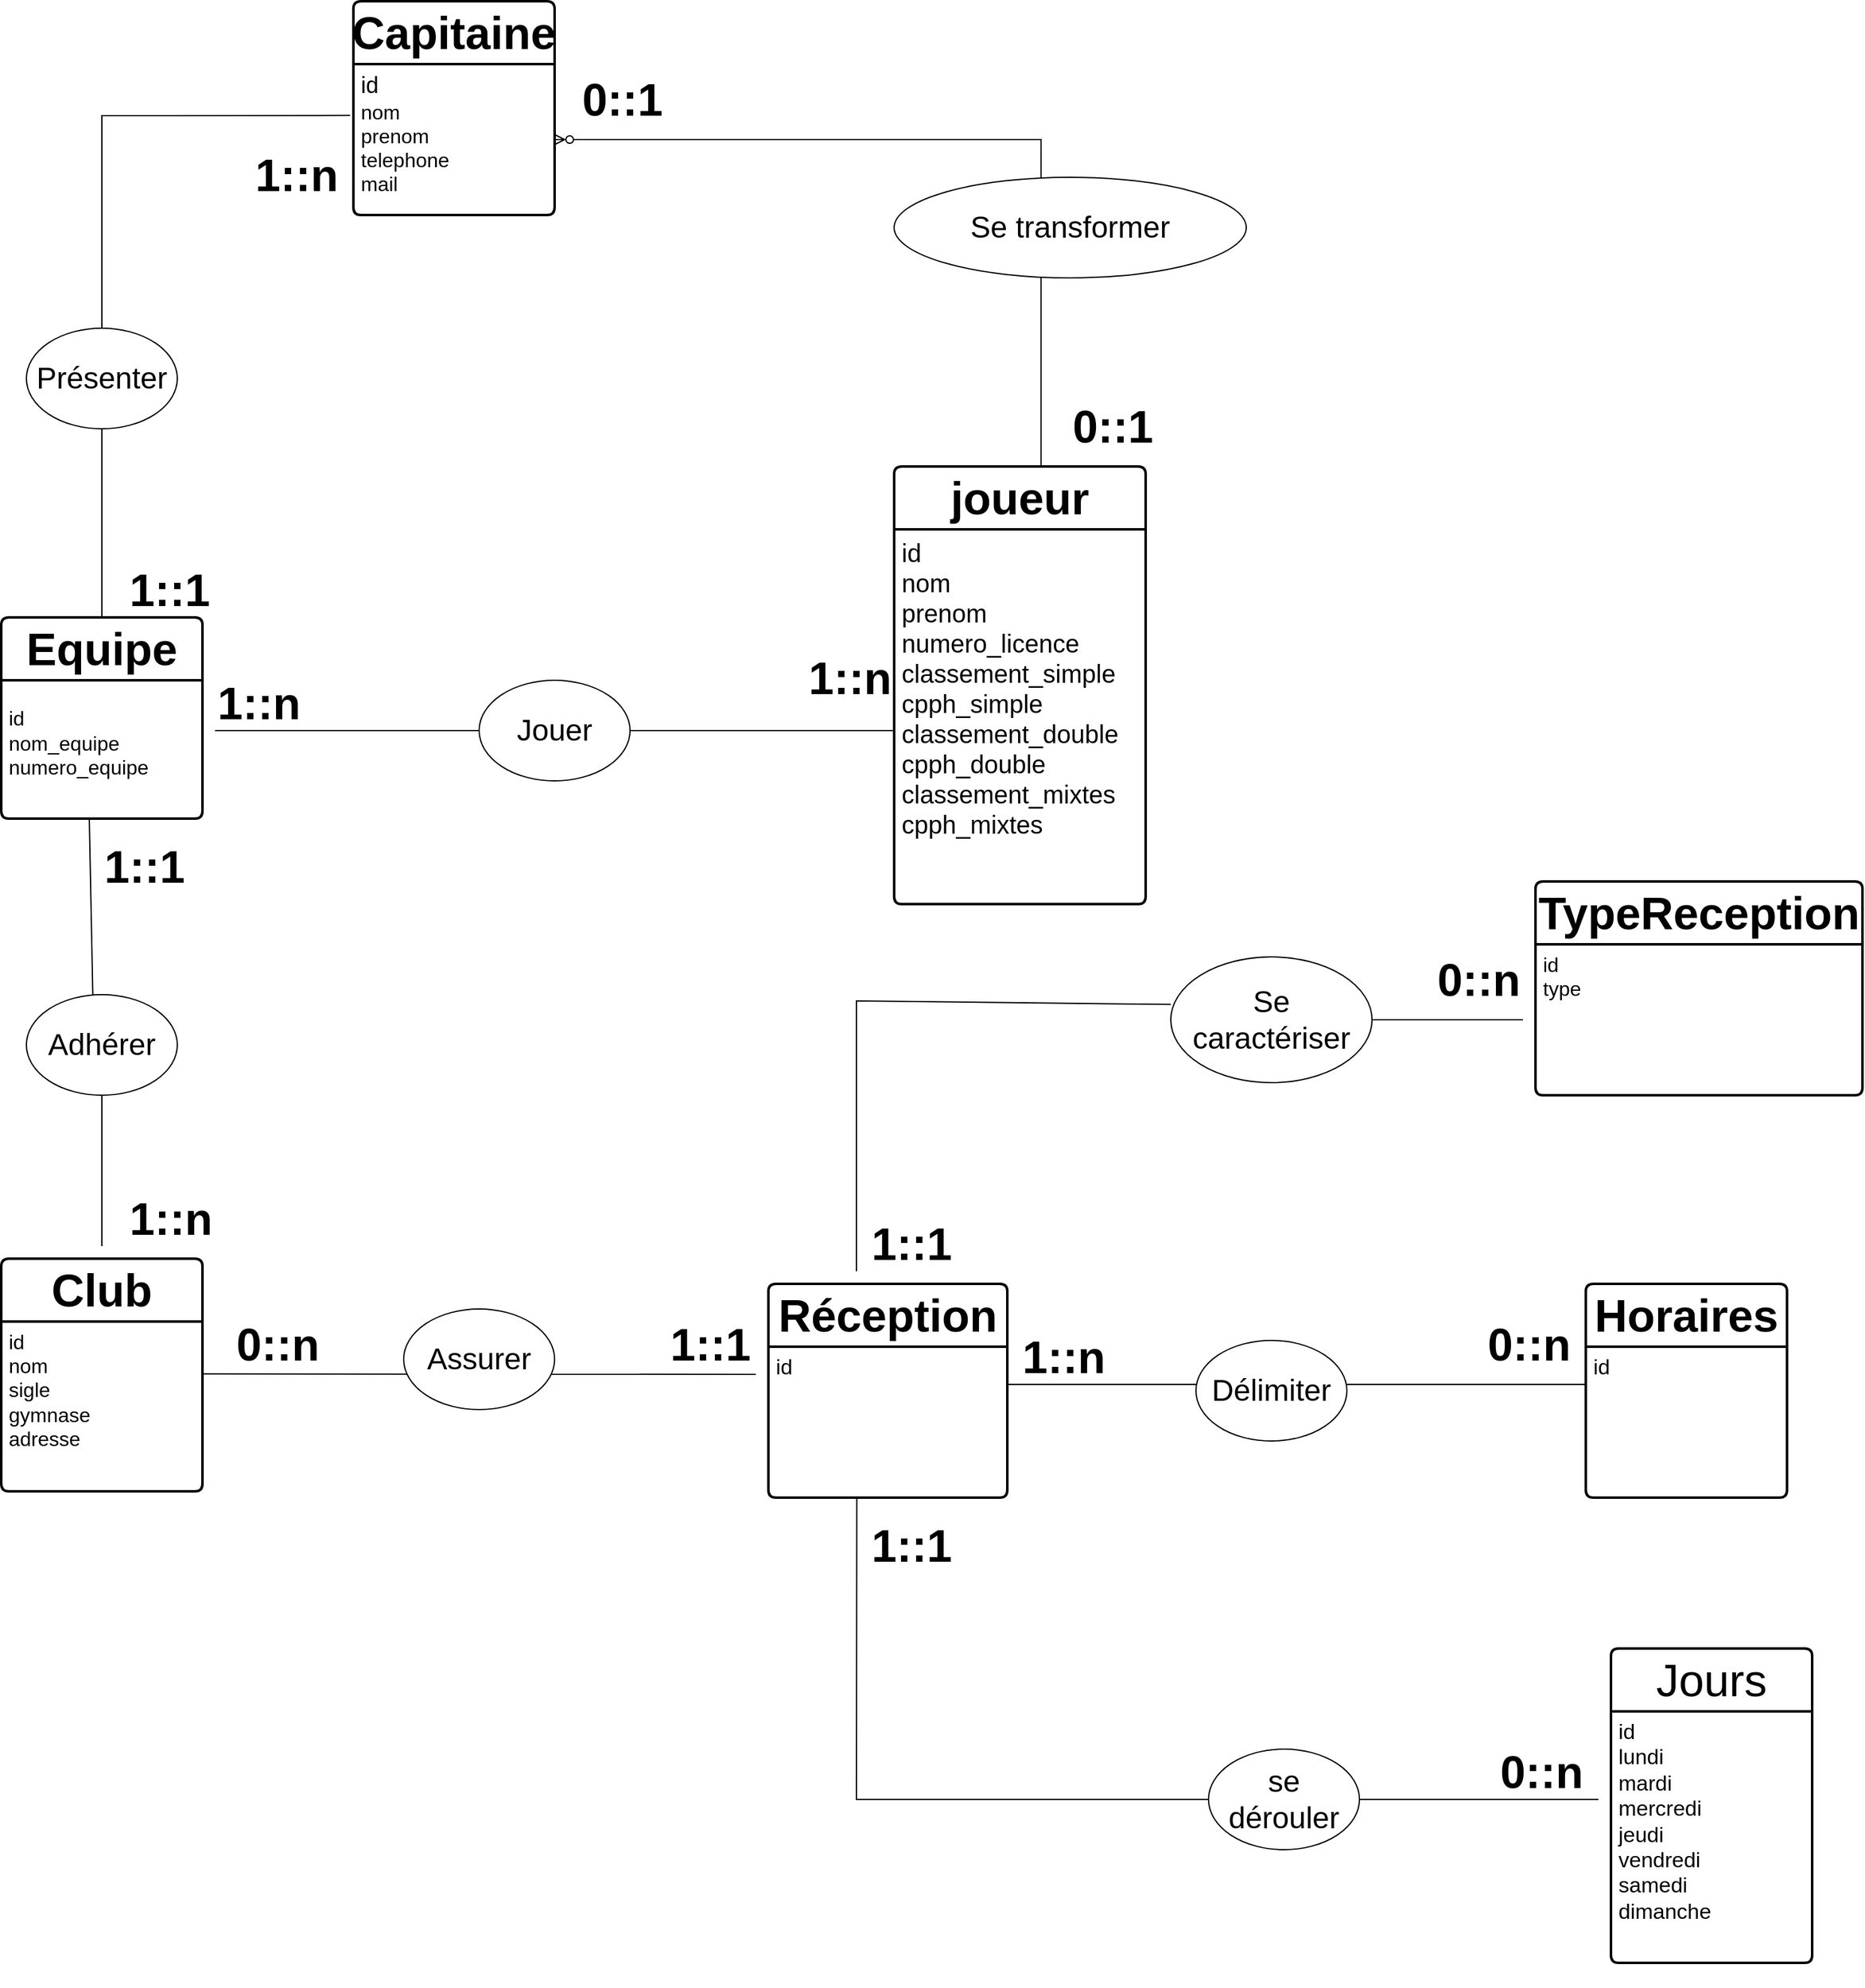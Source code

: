 <mxfile version="24.7.17">
  <diagram id="R2lEEEUBdFMjLlhIrx00" name="Page-1">
    <mxGraphModel dx="6597" dy="3964" grid="1" gridSize="10" guides="1" tooltips="1" connect="1" arrows="1" fold="1" page="1" pageScale="1" pageWidth="850" pageHeight="1100" math="0" shadow="0" extFonts="Permanent Marker^https://fonts.googleapis.com/css?family=Permanent+Marker">
      <root>
        <mxCell id="0" />
        <mxCell id="1" parent="0" />
        <mxCell id="NFJiu9YFtX_5betRr8bP-61" value="&lt;b&gt;&lt;font style=&quot;font-size: 36px;&quot;&gt;Equipe&lt;/font&gt;&lt;/b&gt;" style="swimlane;childLayout=stackLayout;horizontal=1;startSize=50;horizontalStack=0;rounded=1;fontSize=14;fontStyle=0;strokeWidth=2;resizeParent=0;resizeLast=1;shadow=0;dashed=0;align=center;arcSize=4;whiteSpace=wrap;html=1;" parent="1" vertex="1">
          <mxGeometry x="-640" y="-90" width="160" height="160" as="geometry" />
        </mxCell>
        <mxCell id="NFJiu9YFtX_5betRr8bP-62" value="&lt;div&gt;&lt;br&gt;&lt;/div&gt;&lt;div&gt;&lt;font size=&quot;3&quot;&gt;id &lt;br&gt;&lt;/font&gt;&lt;/div&gt;&lt;div&gt;&lt;font size=&quot;3&quot;&gt;nom_equipe&lt;/font&gt;&lt;/div&gt;&lt;div&gt;&lt;font size=&quot;3&quot;&gt;numero_equipe&lt;br&gt;&lt;/font&gt;&lt;/div&gt;" style="align=left;strokeColor=none;fillColor=none;spacingLeft=4;fontSize=12;verticalAlign=top;resizable=0;rotatable=0;part=1;html=1;" parent="NFJiu9YFtX_5betRr8bP-61" vertex="1">
          <mxGeometry y="50" width="160" height="110" as="geometry" />
        </mxCell>
        <mxCell id="NFJiu9YFtX_5betRr8bP-63" value="&lt;b&gt;&lt;font style=&quot;font-size: 36px;&quot;&gt;joueur&lt;/font&gt;&lt;/b&gt;" style="swimlane;childLayout=stackLayout;horizontal=1;startSize=50;horizontalStack=0;rounded=1;fontSize=14;fontStyle=0;strokeWidth=2;resizeParent=0;resizeLast=1;shadow=0;dashed=0;align=center;arcSize=4;whiteSpace=wrap;html=1;" parent="1" vertex="1">
          <mxGeometry x="70" y="-210" width="200" height="348" as="geometry" />
        </mxCell>
        <mxCell id="NFJiu9YFtX_5betRr8bP-64" value="&lt;div style=&quot;font-size: 20px;&quot;&gt;&lt;font style=&quot;font-size: 20px;&quot;&gt;id&lt;/font&gt;&lt;/div&gt;&lt;div style=&quot;font-size: 20px;&quot;&gt;&lt;font style=&quot;font-size: 20px;&quot;&gt;nom&lt;/font&gt;&lt;/div&gt;&lt;div style=&quot;font-size: 20px;&quot;&gt;&lt;font style=&quot;font-size: 20px;&quot;&gt;prenom&lt;/font&gt;&lt;/div&gt;&lt;div style=&quot;font-size: 20px;&quot;&gt;&lt;font style=&quot;font-size: 20px;&quot;&gt;numero_licence&lt;/font&gt;&lt;/div&gt;&lt;div style=&quot;font-size: 20px;&quot;&gt;&lt;font style=&quot;font-size: 20px;&quot;&gt;classement_simple&lt;/font&gt;&lt;/div&gt;&lt;div style=&quot;font-size: 20px;&quot;&gt;&lt;font style=&quot;font-size: 20px;&quot;&gt;cpph_simple&lt;/font&gt;&lt;/div&gt;&lt;div style=&quot;font-size: 20px;&quot;&gt;&lt;font style=&quot;font-size: 20px;&quot;&gt;classement_double&lt;/font&gt;&lt;/div&gt;&lt;div style=&quot;font-size: 20px;&quot;&gt;&lt;font style=&quot;font-size: 20px;&quot;&gt;cpph_double&lt;/font&gt;&lt;/div&gt;&lt;div style=&quot;font-size: 20px;&quot;&gt;&lt;font style=&quot;font-size: 20px;&quot;&gt;classement_mixtes&lt;/font&gt;&lt;/div&gt;&lt;div style=&quot;font-size: 20px;&quot;&gt;&lt;font style=&quot;font-size: 20px;&quot;&gt;cpph_mixtes&lt;br&gt;&lt;/font&gt;&lt;/div&gt;&lt;div&gt;&lt;br&gt;&lt;/div&gt;" style="align=left;strokeColor=none;fillColor=none;spacingLeft=4;fontSize=12;verticalAlign=top;resizable=0;rotatable=0;part=1;html=1;" parent="NFJiu9YFtX_5betRr8bP-63" vertex="1">
          <mxGeometry y="50" width="200" height="298" as="geometry" />
        </mxCell>
        <mxCell id="0wRZkrlA4JBPW6aOa1EQ-4" value="&lt;font style=&quot;font-size: 36px;&quot;&gt;Club&lt;/font&gt;" style="swimlane;childLayout=stackLayout;horizontal=1;startSize=50;horizontalStack=0;rounded=1;fontSize=14;fontStyle=1;strokeWidth=2;resizeParent=0;resizeLast=1;shadow=0;dashed=0;align=center;arcSize=4;whiteSpace=wrap;html=1;" parent="1" vertex="1">
          <mxGeometry x="-640" y="420" width="160" height="185" as="geometry" />
        </mxCell>
        <mxCell id="0wRZkrlA4JBPW6aOa1EQ-5" value="&lt;div style=&quot;font-size: 16px;&quot;&gt;&lt;font style=&quot;font-size: 16px;&quot;&gt;id&lt;/font&gt;&lt;/div&gt;&lt;div style=&quot;font-size: 16px;&quot;&gt;&lt;font style=&quot;font-size: 16px;&quot;&gt;nom&lt;/font&gt;&lt;/div&gt;&lt;div style=&quot;font-size: 16px;&quot;&gt;&lt;font style=&quot;font-size: 16px;&quot;&gt;sigle&lt;/font&gt;&lt;/div&gt;&lt;div style=&quot;font-size: 16px;&quot;&gt;&lt;font style=&quot;font-size: 16px;&quot;&gt;gymnase&lt;/font&gt;&lt;/div&gt;&lt;div style=&quot;font-size: 16px;&quot;&gt;&lt;font style=&quot;font-size: 16px;&quot;&gt;adresse&lt;/font&gt;&lt;/div&gt;" style="align=left;strokeColor=none;fillColor=none;spacingLeft=4;fontSize=12;verticalAlign=top;resizable=0;rotatable=0;part=1;html=1;" parent="0wRZkrlA4JBPW6aOa1EQ-4" vertex="1">
          <mxGeometry y="50" width="160" height="135" as="geometry" />
        </mxCell>
        <mxCell id="zXcYbIFHXjggjfEIHpGp-3" value="&lt;b&gt;&lt;font style=&quot;font-size: 36px;&quot;&gt;1::1&lt;/font&gt;&lt;/b&gt;" style="text;whiteSpace=wrap;html=1;" parent="1" vertex="1">
          <mxGeometry x="-560" y="80" width="60" height="40" as="geometry" />
        </mxCell>
        <mxCell id="xat3ABKRjLFzFoNFB_GZ-4" value="&lt;font style=&quot;font-size: 36px;&quot;&gt;&lt;b&gt;Réception&lt;/b&gt;&lt;/font&gt;" style="swimlane;childLayout=stackLayout;horizontal=1;startSize=50;horizontalStack=0;rounded=1;fontSize=14;fontStyle=0;strokeWidth=2;resizeParent=0;resizeLast=1;shadow=0;dashed=0;align=center;arcSize=4;whiteSpace=wrap;html=1;" parent="1" vertex="1">
          <mxGeometry x="-30" y="440" width="190" height="170" as="geometry" />
        </mxCell>
        <mxCell id="xat3ABKRjLFzFoNFB_GZ-5" value="&lt;div style=&quot;font-size: 17px;&quot;&gt;&lt;font style=&quot;font-size: 17px;&quot;&gt;id&lt;/font&gt;&lt;/div&gt;&lt;div style=&quot;font-size: 17px;&quot;&gt;&lt;font style=&quot;font-size: 17px;&quot;&gt;&lt;br&gt;&lt;/font&gt;&lt;/div&gt;" style="align=left;strokeColor=none;fillColor=none;spacingLeft=4;fontSize=12;verticalAlign=top;resizable=0;rotatable=0;part=1;html=1;" parent="xat3ABKRjLFzFoNFB_GZ-4" vertex="1">
          <mxGeometry y="50" width="190" height="120" as="geometry" />
        </mxCell>
        <mxCell id="xat3ABKRjLFzFoNFB_GZ-6" value="&lt;b&gt;&lt;font style=&quot;font-size: 36px;&quot;&gt;Capitaine&lt;/font&gt;&lt;/b&gt;" style="swimlane;childLayout=stackLayout;horizontal=1;startSize=50;horizontalStack=0;rounded=1;fontSize=14;fontStyle=0;strokeWidth=2;resizeParent=0;resizeLast=1;shadow=0;dashed=0;align=center;arcSize=4;whiteSpace=wrap;html=1;" parent="1" vertex="1">
          <mxGeometry x="-360" y="-580" width="160" height="170" as="geometry" />
        </mxCell>
        <mxCell id="xat3ABKRjLFzFoNFB_GZ-7" value="&lt;div&gt;&lt;font style=&quot;font-size: 18px;&quot;&gt;id&lt;/font&gt;&lt;/div&gt;&lt;div&gt;&lt;font size=&quot;3&quot;&gt;nom&lt;/font&gt;&lt;/div&gt;&lt;div&gt;&lt;font size=&quot;3&quot;&gt;prenom&lt;/font&gt;&lt;/div&gt;&lt;div&gt;&lt;font size=&quot;3&quot;&gt;telephone&lt;/font&gt;&lt;/div&gt;&lt;div&gt;&lt;font size=&quot;3&quot;&gt;mail&lt;br&gt;&lt;/font&gt;&lt;/div&gt;&lt;div&gt;&lt;font size=&quot;3&quot;&gt;&lt;br&gt;&lt;/font&gt;&lt;/div&gt;&lt;div&gt;&lt;font size=&quot;3&quot;&gt;&lt;br&gt;&lt;/font&gt;&lt;/div&gt;&lt;div&gt;&lt;font size=&quot;3&quot;&gt;&lt;br&gt;&lt;/font&gt;&lt;/div&gt;&lt;div&gt;&lt;font size=&quot;3&quot;&gt;&lt;br&gt;&lt;/font&gt;&lt;/div&gt;&lt;div&gt;&lt;font size=&quot;3&quot;&gt;&lt;br&gt;&lt;/font&gt;&lt;/div&gt;&lt;div&gt;&lt;font size=&quot;3&quot;&gt;&lt;br&gt;&lt;/font&gt;&lt;/div&gt;&lt;div&gt;&lt;font size=&quot;3&quot;&gt;&lt;br&gt;&lt;/font&gt;&lt;/div&gt;" style="align=left;strokeColor=none;fillColor=none;spacingLeft=4;fontSize=12;verticalAlign=top;resizable=0;rotatable=0;part=1;html=1;" parent="xat3ABKRjLFzFoNFB_GZ-6" vertex="1">
          <mxGeometry y="50" width="160" height="120" as="geometry" />
        </mxCell>
        <mxCell id="xat3ABKRjLFzFoNFB_GZ-23" style="edgeStyle=orthogonalEdgeStyle;rounded=0;orthogonalLoop=1;jettySize=auto;html=1;entryX=0.5;entryY=1;entryDx=0;entryDy=0;" parent="xat3ABKRjLFzFoNFB_GZ-6" source="xat3ABKRjLFzFoNFB_GZ-6" target="xat3ABKRjLFzFoNFB_GZ-7" edge="1">
          <mxGeometry relative="1" as="geometry" />
        </mxCell>
        <mxCell id="xat3ABKRjLFzFoNFB_GZ-9" value="&lt;font style=&quot;font-size: 36px;&quot;&gt;Jours&lt;/font&gt;" style="swimlane;childLayout=stackLayout;horizontal=1;startSize=50;horizontalStack=0;rounded=1;fontSize=14;fontStyle=0;strokeWidth=2;resizeParent=0;resizeLast=1;shadow=0;dashed=0;align=center;arcSize=4;whiteSpace=wrap;html=1;" parent="1" vertex="1">
          <mxGeometry x="640" y="730" width="160" height="250" as="geometry" />
        </mxCell>
        <mxCell id="xat3ABKRjLFzFoNFB_GZ-10" value="&lt;div style=&quot;font-size: 17px;&quot;&gt;&lt;font style=&quot;font-size: 17px;&quot;&gt;id&lt;/font&gt;&lt;/div&gt;&lt;div style=&quot;font-size: 17px;&quot;&gt;&lt;font style=&quot;font-size: 17px;&quot;&gt;lundi&lt;/font&gt;&lt;/div&gt;&lt;div style=&quot;font-size: 17px;&quot;&gt;&lt;font style=&quot;font-size: 17px;&quot;&gt;mardi&lt;/font&gt;&lt;/div&gt;&lt;div style=&quot;font-size: 17px;&quot;&gt;&lt;font style=&quot;font-size: 17px;&quot;&gt;mercredi&lt;/font&gt;&lt;/div&gt;&lt;div style=&quot;font-size: 17px;&quot;&gt;&lt;font style=&quot;font-size: 17px;&quot;&gt;jeudi&lt;/font&gt;&lt;/div&gt;&lt;div style=&quot;font-size: 17px;&quot;&gt;&lt;font style=&quot;font-size: 17px;&quot;&gt;vendredi&lt;/font&gt;&lt;/div&gt;&lt;div style=&quot;font-size: 17px;&quot;&gt;&lt;font style=&quot;font-size: 17px;&quot;&gt;samedi&lt;/font&gt;&lt;/div&gt;&lt;div style=&quot;font-size: 17px;&quot;&gt;&lt;font style=&quot;font-size: 17px;&quot;&gt;dimanche&lt;br&gt;&lt;/font&gt;&lt;/div&gt;&lt;div style=&quot;font-size: 17px;&quot;&gt;&lt;font style=&quot;font-size: 17px;&quot;&gt;&lt;br&gt;&lt;/font&gt;&lt;/div&gt;&lt;div&gt;&lt;br&gt;&lt;/div&gt;&lt;div&gt;&lt;br&gt;&lt;/div&gt;" style="align=left;strokeColor=none;fillColor=none;spacingLeft=4;fontSize=12;verticalAlign=top;resizable=0;rotatable=0;part=1;html=1;" parent="xat3ABKRjLFzFoNFB_GZ-9" vertex="1">
          <mxGeometry y="50" width="160" height="200" as="geometry" />
        </mxCell>
        <mxCell id="xat3ABKRjLFzFoNFB_GZ-13" value="&lt;font style=&quot;font-size: 36px;&quot;&gt;&lt;b&gt;TypeReception&lt;/b&gt;&lt;/font&gt;" style="swimlane;childLayout=stackLayout;horizontal=1;startSize=50;horizontalStack=0;rounded=1;fontSize=14;fontStyle=0;strokeWidth=2;resizeParent=0;resizeLast=1;shadow=0;dashed=0;align=center;arcSize=4;whiteSpace=wrap;html=1;" parent="1" vertex="1">
          <mxGeometry x="580" y="120" width="260" height="170" as="geometry" />
        </mxCell>
        <mxCell id="xat3ABKRjLFzFoNFB_GZ-14" value="&lt;div&gt;&lt;font size=&quot;3&quot;&gt;id&lt;/font&gt;&lt;/div&gt;&lt;div&gt;&lt;font size=&quot;3&quot;&gt;type&lt;br&gt;&lt;/font&gt;&lt;/div&gt;" style="align=left;strokeColor=none;fillColor=none;spacingLeft=4;fontSize=12;verticalAlign=top;resizable=0;rotatable=0;part=1;html=1;" parent="xat3ABKRjLFzFoNFB_GZ-13" vertex="1">
          <mxGeometry y="50" width="260" height="120" as="geometry" />
        </mxCell>
        <mxCell id="xat3ABKRjLFzFoNFB_GZ-15" value="&lt;font style=&quot;font-size: 36px;&quot;&gt;&lt;b&gt;Horaires&lt;/b&gt;&lt;/font&gt;" style="swimlane;childLayout=stackLayout;horizontal=1;startSize=50;horizontalStack=0;rounded=1;fontSize=14;fontStyle=0;strokeWidth=2;resizeParent=0;resizeLast=1;shadow=0;dashed=0;align=center;arcSize=4;whiteSpace=wrap;html=1;" parent="1" vertex="1">
          <mxGeometry x="620" y="440" width="160" height="170" as="geometry" />
        </mxCell>
        <mxCell id="xat3ABKRjLFzFoNFB_GZ-16" value="&lt;div style=&quot;font-size: 17px;&quot;&gt;&lt;font style=&quot;font-size: 17px;&quot;&gt;id&lt;/font&gt;&lt;/div&gt;&lt;div style=&quot;font-size: 17px;&quot;&gt;&lt;font style=&quot;font-size: 17px;&quot;&gt;&lt;br&gt;&lt;/font&gt;&lt;/div&gt;&lt;div style=&quot;font-size: 17px;&quot;&gt;&lt;font style=&quot;font-size: 17px;&quot;&gt;&lt;br&gt;&lt;/font&gt;&lt;/div&gt;&lt;div&gt;&lt;br&gt;&lt;/div&gt;&lt;div&gt;&lt;br&gt;&lt;/div&gt;&lt;div&gt;&lt;br&gt;&lt;/div&gt;&lt;div&gt;&lt;br&gt;&lt;/div&gt;" style="align=left;strokeColor=none;fillColor=none;spacingLeft=4;fontSize=12;verticalAlign=top;resizable=0;rotatable=0;part=1;html=1;" parent="xat3ABKRjLFzFoNFB_GZ-15" vertex="1">
          <mxGeometry y="50" width="160" height="120" as="geometry" />
        </mxCell>
        <mxCell id="xat3ABKRjLFzFoNFB_GZ-21" value="" style="edgeStyle=entityRelationEdgeStyle;fontSize=12;html=1;endArrow=ERzeroToMany;endFill=1;rounded=0;exitX=0.5;exitY=0;exitDx=0;exitDy=0;" parent="1" target="xat3ABKRjLFzFoNFB_GZ-7" edge="1">
          <mxGeometry width="100" height="100" relative="1" as="geometry">
            <mxPoint x="156.8" y="-210" as="sourcePoint" />
            <mxPoint x="-120.0" y="-483.8" as="targetPoint" />
            <Array as="points">
              <mxPoint x="156.8" y="-260" />
              <mxPoint x="156.8" y="-380" />
              <mxPoint x="-13.2" y="-320" />
              <mxPoint x="106.8" y="-360" />
              <mxPoint x="146.8" y="-390" />
              <mxPoint x="-213.2" y="-230" />
            </Array>
          </mxGeometry>
        </mxCell>
        <mxCell id="zXcYbIFHXjggjfEIHpGp-8" value="&lt;font style=&quot;font-size: 24px;&quot;&gt;Présenter&lt;/font&gt;" style="ellipse;whiteSpace=wrap;html=1;" parent="1" vertex="1">
          <mxGeometry x="-620" y="-320" width="120" height="80" as="geometry" />
        </mxCell>
        <mxCell id="xat3ABKRjLFzFoNFB_GZ-26" value="" style="endArrow=none;html=1;rounded=0;entryX=-0.016;entryY=0.34;entryDx=0;entryDy=0;entryPerimeter=0;exitX=0.5;exitY=0;exitDx=0;exitDy=0;" parent="1" source="zXcYbIFHXjggjfEIHpGp-8" target="xat3ABKRjLFzFoNFB_GZ-7" edge="1">
          <mxGeometry width="50" height="50" relative="1" as="geometry">
            <mxPoint x="-570" y="-489" as="sourcePoint" />
            <mxPoint x="-580" y="-740" as="targetPoint" />
            <Array as="points">
              <mxPoint x="-560" y="-489" />
            </Array>
          </mxGeometry>
        </mxCell>
        <mxCell id="xat3ABKRjLFzFoNFB_GZ-27" value="" style="endArrow=none;html=1;rounded=0;entryX=0.5;entryY=1;entryDx=0;entryDy=0;exitX=0.5;exitY=0;exitDx=0;exitDy=0;" parent="1" source="NFJiu9YFtX_5betRr8bP-61" target="zXcYbIFHXjggjfEIHpGp-8" edge="1">
          <mxGeometry width="50" height="50" relative="1" as="geometry">
            <mxPoint x="850" y="60" as="sourcePoint" />
            <mxPoint x="900" y="10" as="targetPoint" />
            <Array as="points" />
          </mxGeometry>
        </mxCell>
        <mxCell id="3LxmwigxqQH4CxAUP61s-4" value="" style="endArrow=none;html=1;rounded=0;entryX=0.5;entryY=1;entryDx=0;entryDy=0;exitX=0.44;exitY=0;exitDx=0;exitDy=0;exitPerimeter=0;" edge="1" parent="1" source="3LxmwigxqQH4CxAUP61s-6">
          <mxGeometry width="50" height="50" relative="1" as="geometry">
            <mxPoint x="-570" y="220" as="sourcePoint" />
            <mxPoint x="-570" y="70" as="targetPoint" />
            <Array as="points" />
          </mxGeometry>
        </mxCell>
        <mxCell id="3LxmwigxqQH4CxAUP61s-5" value="&lt;font style=&quot;font-size: 18px;&quot;&gt;0:n&lt;/font&gt;" style="text;whiteSpace=wrap;html=1;" vertex="1" parent="1">
          <mxGeometry x="-550" y="250" width="60" height="40" as="geometry" />
        </mxCell>
        <mxCell id="3LxmwigxqQH4CxAUP61s-7" value="" style="endArrow=none;html=1;rounded=0;entryX=0.5;entryY=1;entryDx=0;entryDy=0;" edge="1" parent="1" target="3LxmwigxqQH4CxAUP61s-6">
          <mxGeometry width="50" height="50" relative="1" as="geometry">
            <mxPoint x="-560" y="410" as="sourcePoint" />
            <mxPoint x="-570" y="70" as="targetPoint" />
            <Array as="points" />
          </mxGeometry>
        </mxCell>
        <mxCell id="3LxmwigxqQH4CxAUP61s-6" value="&lt;font style=&quot;font-size: 24px;&quot;&gt;Adhérer&lt;/font&gt;" style="ellipse;whiteSpace=wrap;html=1;" vertex="1" parent="1">
          <mxGeometry x="-620" y="210" width="120" height="80" as="geometry" />
        </mxCell>
        <mxCell id="3LxmwigxqQH4CxAUP61s-9" value="" style="endArrow=none;html=1;rounded=0;entryX=0;entryY=0.25;entryDx=0;entryDy=0;exitX=1;exitY=0.25;exitDx=0;exitDy=0;" edge="1" parent="1" source="xat3ABKRjLFzFoNFB_GZ-5" target="xat3ABKRjLFzFoNFB_GZ-16">
          <mxGeometry width="50" height="50" relative="1" as="geometry">
            <mxPoint x="150" y="520" as="sourcePoint" />
            <mxPoint x="-550" y="300" as="targetPoint" />
            <Array as="points" />
          </mxGeometry>
        </mxCell>
        <mxCell id="3LxmwigxqQH4CxAUP61s-13" value="" style="endArrow=none;html=1;rounded=0;" edge="1" parent="1" source="3LxmwigxqQH4CxAUP61s-19">
          <mxGeometry width="50" height="50" relative="1" as="geometry">
            <mxPoint x="40" y="430" as="sourcePoint" />
            <mxPoint x="570" y="230" as="targetPoint" />
            <Array as="points" />
          </mxGeometry>
        </mxCell>
        <mxCell id="3LxmwigxqQH4CxAUP61s-14" value="" style="endArrow=none;html=1;rounded=0;exitX=1;exitY=0.25;exitDx=0;exitDy=0;" edge="1" parent="1">
          <mxGeometry width="50" height="50" relative="1" as="geometry">
            <mxPoint x="-480" y="511.67" as="sourcePoint" />
            <mxPoint x="-40" y="512" as="targetPoint" />
            <Array as="points" />
          </mxGeometry>
        </mxCell>
        <mxCell id="3LxmwigxqQH4CxAUP61s-15" value="" style="endArrow=none;html=1;rounded=0;" edge="1" parent="1" source="3LxmwigxqQH4CxAUP61s-16">
          <mxGeometry width="50" height="50" relative="1" as="geometry">
            <mxPoint x="-470" as="sourcePoint" />
            <mxPoint x="70" as="targetPoint" />
            <Array as="points" />
          </mxGeometry>
        </mxCell>
        <mxCell id="3LxmwigxqQH4CxAUP61s-17" value="" style="endArrow=none;html=1;rounded=0;" edge="1" parent="1" target="3LxmwigxqQH4CxAUP61s-16">
          <mxGeometry width="50" height="50" relative="1" as="geometry">
            <mxPoint x="-470" as="sourcePoint" />
            <mxPoint x="70" as="targetPoint" />
            <Array as="points">
              <mxPoint x="-180" />
            </Array>
          </mxGeometry>
        </mxCell>
        <mxCell id="3LxmwigxqQH4CxAUP61s-16" value="&lt;font style=&quot;font-size: 24px;&quot;&gt;Jouer&lt;/font&gt;" style="ellipse;whiteSpace=wrap;html=1;" vertex="1" parent="1">
          <mxGeometry x="-260" y="-40" width="120" height="80" as="geometry" />
        </mxCell>
        <mxCell id="3LxmwigxqQH4CxAUP61s-18" value="&lt;font style=&quot;font-size: 24px;&quot;&gt;Assurer&lt;/font&gt;" style="ellipse;whiteSpace=wrap;html=1;" vertex="1" parent="1">
          <mxGeometry x="-320" y="460" width="120" height="80" as="geometry" />
        </mxCell>
        <mxCell id="3LxmwigxqQH4CxAUP61s-20" value="" style="endArrow=none;html=1;rounded=0;entryX=0;entryY=0.378;entryDx=0;entryDy=0;entryPerimeter=0;" edge="1" parent="1" target="3LxmwigxqQH4CxAUP61s-19">
          <mxGeometry width="50" height="50" relative="1" as="geometry">
            <mxPoint x="40" y="430" as="sourcePoint" />
            <mxPoint x="630" y="215" as="targetPoint" />
            <Array as="points">
              <mxPoint x="40" y="215" />
            </Array>
          </mxGeometry>
        </mxCell>
        <mxCell id="3LxmwigxqQH4CxAUP61s-19" value="&lt;font style=&quot;font-size: 24px;&quot;&gt;Se caractériser&lt;/font&gt;" style="ellipse;whiteSpace=wrap;html=1;" vertex="1" parent="1">
          <mxGeometry x="290" y="180" width="160" height="100" as="geometry" />
        </mxCell>
        <mxCell id="3LxmwigxqQH4CxAUP61s-21" value="&lt;font style=&quot;font-size: 24px;&quot;&gt;Délimiter&lt;/font&gt;" style="ellipse;whiteSpace=wrap;html=1;" vertex="1" parent="1">
          <mxGeometry x="310" y="485" width="120" height="80" as="geometry" />
        </mxCell>
        <mxCell id="3LxmwigxqQH4CxAUP61s-24" value="" style="endArrow=none;html=1;rounded=0;exitX=0.37;exitY=0.992;exitDx=0;exitDy=0;exitPerimeter=0;" edge="1" parent="1" source="xat3ABKRjLFzFoNFB_GZ-5" target="3LxmwigxqQH4CxAUP61s-22">
          <mxGeometry width="50" height="50" relative="1" as="geometry">
            <mxPoint x="40" y="610" as="sourcePoint" />
            <mxPoint x="630" y="850" as="targetPoint" />
            <Array as="points">
              <mxPoint x="40" y="850" />
            </Array>
          </mxGeometry>
        </mxCell>
        <mxCell id="3LxmwigxqQH4CxAUP61s-22" value="&lt;font style=&quot;font-size: 24px;&quot;&gt;se dérouler&lt;/font&gt;" style="ellipse;whiteSpace=wrap;html=1;" vertex="1" parent="1">
          <mxGeometry x="320" y="810" width="120" height="80" as="geometry" />
        </mxCell>
        <mxCell id="3LxmwigxqQH4CxAUP61s-27" value="" style="endArrow=none;html=1;rounded=0;entryX=1;entryY=0.5;entryDx=0;entryDy=0;" edge="1" parent="1" target="3LxmwigxqQH4CxAUP61s-22">
          <mxGeometry width="50" height="50" relative="1" as="geometry">
            <mxPoint x="630" y="850" as="sourcePoint" />
            <mxPoint x="-30" y="522" as="targetPoint" />
            <Array as="points" />
          </mxGeometry>
        </mxCell>
        <mxCell id="3LxmwigxqQH4CxAUP61s-28" value="&lt;b&gt;&lt;font style=&quot;font-size: 36px;&quot;&gt;1::n&lt;/font&gt;&lt;/b&gt;" style="text;whiteSpace=wrap;html=1;" vertex="1" parent="1">
          <mxGeometry x="-540" y="360" width="60" height="40" as="geometry" />
        </mxCell>
        <mxCell id="3LxmwigxqQH4CxAUP61s-29" value="&lt;b&gt;&lt;font style=&quot;font-size: 36px;&quot;&gt;1::1&lt;/font&gt;&lt;/b&gt;" style="text;whiteSpace=wrap;html=1;" vertex="1" parent="1">
          <mxGeometry x="-110" y="460" width="60" height="40" as="geometry" />
        </mxCell>
        <mxCell id="3LxmwigxqQH4CxAUP61s-30" value="&lt;b&gt;&lt;font style=&quot;font-size: 36px;&quot;&gt;0::n&lt;/font&gt;&lt;/b&gt;" style="text;whiteSpace=wrap;html=1;" vertex="1" parent="1">
          <mxGeometry x="-455" y="460" width="60" height="40" as="geometry" />
        </mxCell>
        <mxCell id="3LxmwigxqQH4CxAUP61s-31" value="&lt;b&gt;&lt;font style=&quot;font-size: 36px;&quot;&gt;1::1&lt;/font&gt;&lt;/b&gt;" style="text;whiteSpace=wrap;html=1;" vertex="1" parent="1">
          <mxGeometry x="50" y="380" width="60" height="40" as="geometry" />
        </mxCell>
        <mxCell id="3LxmwigxqQH4CxAUP61s-32" value="&lt;b&gt;&lt;font style=&quot;font-size: 36px;&quot;&gt;1::n&lt;/font&gt;&lt;/b&gt;" style="text;whiteSpace=wrap;html=1;" vertex="1" parent="1">
          <mxGeometry x="170" y="470" width="60" height="40" as="geometry" />
        </mxCell>
        <mxCell id="3LxmwigxqQH4CxAUP61s-33" value="&lt;b&gt;&lt;font style=&quot;font-size: 36px;&quot;&gt;1::1&lt;/font&gt;&lt;/b&gt;" style="text;whiteSpace=wrap;html=1;" vertex="1" parent="1">
          <mxGeometry x="50" y="620" width="60" height="40" as="geometry" />
        </mxCell>
        <mxCell id="3LxmwigxqQH4CxAUP61s-34" value="&lt;b&gt;&lt;font style=&quot;font-size: 36px;&quot;&gt;0::n&lt;/font&gt;&lt;/b&gt;" style="text;whiteSpace=wrap;html=1;" vertex="1" parent="1">
          <mxGeometry x="500" y="170" width="60" height="40" as="geometry" />
        </mxCell>
        <mxCell id="3LxmwigxqQH4CxAUP61s-35" value="&lt;b&gt;&lt;font style=&quot;font-size: 36px;&quot;&gt;0::n&lt;/font&gt;&lt;/b&gt;" style="text;whiteSpace=wrap;html=1;" vertex="1" parent="1">
          <mxGeometry x="540" y="460" width="60" height="40" as="geometry" />
        </mxCell>
        <mxCell id="3LxmwigxqQH4CxAUP61s-36" value="&lt;b&gt;&lt;font style=&quot;font-size: 36px;&quot;&gt;0::n&lt;/font&gt;&lt;/b&gt;" style="text;whiteSpace=wrap;html=1;" vertex="1" parent="1">
          <mxGeometry x="550" y="800" width="60" height="40" as="geometry" />
        </mxCell>
        <mxCell id="3LxmwigxqQH4CxAUP61s-37" value="&lt;b&gt;&lt;font style=&quot;font-size: 36px;&quot;&gt;1::1&lt;/font&gt;&lt;/b&gt;" style="text;whiteSpace=wrap;html=1;" vertex="1" parent="1">
          <mxGeometry x="-540" y="-140" width="60" height="40" as="geometry" />
        </mxCell>
        <mxCell id="3LxmwigxqQH4CxAUP61s-38" value="&lt;b&gt;&lt;font style=&quot;font-size: 36px;&quot;&gt;1::n&lt;/font&gt;&lt;/b&gt;" style="text;whiteSpace=wrap;html=1;" vertex="1" parent="1">
          <mxGeometry x="-440" y="-470" width="60" height="40" as="geometry" />
        </mxCell>
        <mxCell id="3LxmwigxqQH4CxAUP61s-40" value="&lt;b&gt;&lt;font style=&quot;font-size: 36px;&quot;&gt;1::n&lt;/font&gt;&lt;/b&gt;" style="text;whiteSpace=wrap;html=1;" vertex="1" parent="1">
          <mxGeometry y="-70" width="60" height="40" as="geometry" />
        </mxCell>
        <mxCell id="3LxmwigxqQH4CxAUP61s-43" value="&lt;b&gt;&lt;font style=&quot;font-size: 36px;&quot;&gt;1::n&lt;/font&gt;&lt;/b&gt;" style="text;whiteSpace=wrap;html=1;" vertex="1" parent="1">
          <mxGeometry x="-470" y="-50" width="60" height="40" as="geometry" />
        </mxCell>
        <mxCell id="3LxmwigxqQH4CxAUP61s-45" value="&lt;font style=&quot;font-size: 24px;&quot;&gt;Se transformer&lt;/font&gt;" style="ellipse;whiteSpace=wrap;html=1;" vertex="1" parent="1">
          <mxGeometry x="70" y="-440" width="280" height="80" as="geometry" />
        </mxCell>
        <mxCell id="3LxmwigxqQH4CxAUP61s-46" value="&lt;div&gt;&lt;br&gt;&lt;/div&gt;&lt;div&gt;&lt;br&gt;&lt;/div&gt;" style="text;whiteSpace=wrap;html=1;" vertex="1" parent="1">
          <mxGeometry x="-170" y="-530" width="60" height="40" as="geometry" />
        </mxCell>
        <mxCell id="3LxmwigxqQH4CxAUP61s-47" value="&lt;b&gt;&lt;font style=&quot;font-size: 36px;&quot;&gt;0::1&lt;/font&gt;&lt;/b&gt;" style="text;whiteSpace=wrap;html=1;" vertex="1" parent="1">
          <mxGeometry x="210" y="-270" width="60" height="40" as="geometry" />
        </mxCell>
        <mxCell id="3LxmwigxqQH4CxAUP61s-48" value="&lt;b&gt;&lt;font style=&quot;font-size: 36px;&quot;&gt;0::1&lt;/font&gt;&lt;/b&gt;" style="text;whiteSpace=wrap;html=1;" vertex="1" parent="1">
          <mxGeometry x="-180" y="-530" width="60" height="40" as="geometry" />
        </mxCell>
      </root>
    </mxGraphModel>
  </diagram>
</mxfile>
